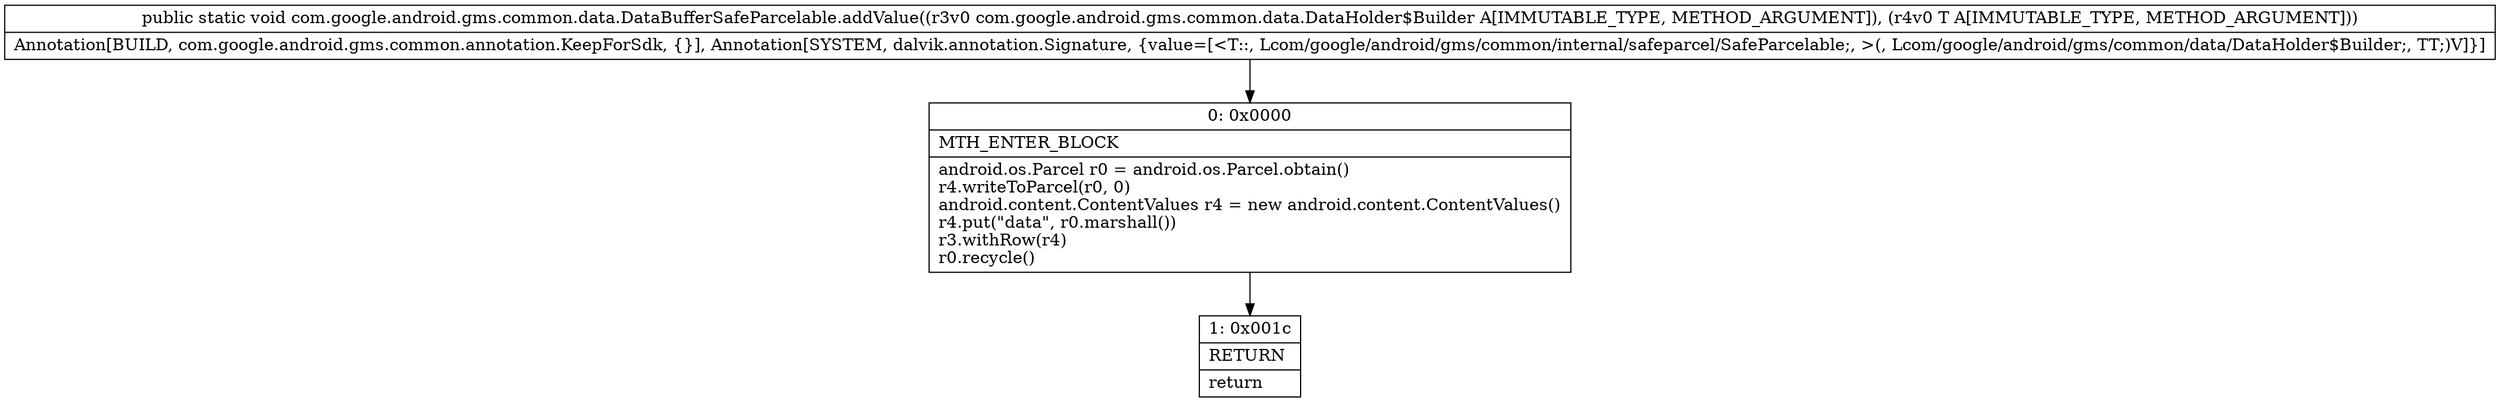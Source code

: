 digraph "CFG forcom.google.android.gms.common.data.DataBufferSafeParcelable.addValue(Lcom\/google\/android\/gms\/common\/data\/DataHolder$Builder;Lcom\/google\/android\/gms\/common\/internal\/safeparcel\/SafeParcelable;)V" {
Node_0 [shape=record,label="{0\:\ 0x0000|MTH_ENTER_BLOCK\l|android.os.Parcel r0 = android.os.Parcel.obtain()\lr4.writeToParcel(r0, 0)\landroid.content.ContentValues r4 = new android.content.ContentValues()\lr4.put(\"data\", r0.marshall())\lr3.withRow(r4)\lr0.recycle()\l}"];
Node_1 [shape=record,label="{1\:\ 0x001c|RETURN\l|return\l}"];
MethodNode[shape=record,label="{public static void com.google.android.gms.common.data.DataBufferSafeParcelable.addValue((r3v0 com.google.android.gms.common.data.DataHolder$Builder A[IMMUTABLE_TYPE, METHOD_ARGUMENT]), (r4v0 T A[IMMUTABLE_TYPE, METHOD_ARGUMENT]))  | Annotation[BUILD, com.google.android.gms.common.annotation.KeepForSdk, \{\}], Annotation[SYSTEM, dalvik.annotation.Signature, \{value=[\<T::, Lcom\/google\/android\/gms\/common\/internal\/safeparcel\/SafeParcelable;, \>(, Lcom\/google\/android\/gms\/common\/data\/DataHolder$Builder;, TT;)V]\}]\l}"];
MethodNode -> Node_0;
Node_0 -> Node_1;
}

